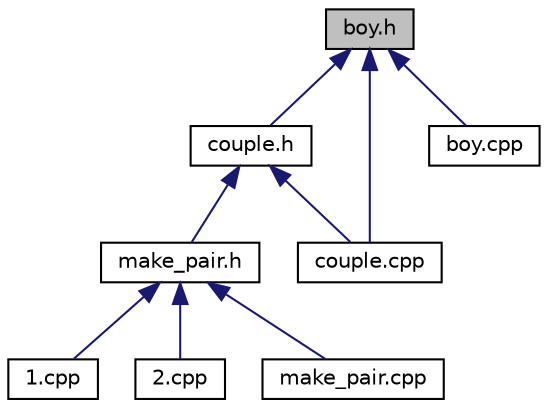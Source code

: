 digraph "boy.h"
{
  edge [fontname="Helvetica",fontsize="10",labelfontname="Helvetica",labelfontsize="10"];
  node [fontname="Helvetica",fontsize="10",shape=record];
  Node1 [label="boy.h",height=0.2,width=0.4,color="black", fillcolor="grey75", style="filled", fontcolor="black"];
  Node1 -> Node2 [dir="back",color="midnightblue",fontsize="10",style="solid",fontname="Helvetica"];
  Node2 [label="couple.h",height=0.2,width=0.4,color="black", fillcolor="white", style="filled",URL="$couple_8h.html"];
  Node2 -> Node3 [dir="back",color="midnightblue",fontsize="10",style="solid",fontname="Helvetica"];
  Node3 [label="make_pair.h",height=0.2,width=0.4,color="black", fillcolor="white", style="filled",URL="$make__pair_8h.html"];
  Node3 -> Node4 [dir="back",color="midnightblue",fontsize="10",style="solid",fontname="Helvetica"];
  Node4 [label="1.cpp",height=0.2,width=0.4,color="black", fillcolor="white", style="filled",URL="$1_8cpp.html"];
  Node3 -> Node5 [dir="back",color="midnightblue",fontsize="10",style="solid",fontname="Helvetica"];
  Node5 [label="2.cpp",height=0.2,width=0.4,color="black", fillcolor="white", style="filled",URL="$2_8cpp.html"];
  Node3 -> Node6 [dir="back",color="midnightblue",fontsize="10",style="solid",fontname="Helvetica"];
  Node6 [label="make_pair.cpp",height=0.2,width=0.4,color="black", fillcolor="white", style="filled",URL="$make__pair_8cpp.html"];
  Node2 -> Node7 [dir="back",color="midnightblue",fontsize="10",style="solid",fontname="Helvetica"];
  Node7 [label="couple.cpp",height=0.2,width=0.4,color="black", fillcolor="white", style="filled",URL="$couple_8cpp.html"];
  Node1 -> Node8 [dir="back",color="midnightblue",fontsize="10",style="solid",fontname="Helvetica"];
  Node8 [label="boy.cpp",height=0.2,width=0.4,color="black", fillcolor="white", style="filled",URL="$boy_8cpp.html"];
  Node1 -> Node7 [dir="back",color="midnightblue",fontsize="10",style="solid",fontname="Helvetica"];
}

